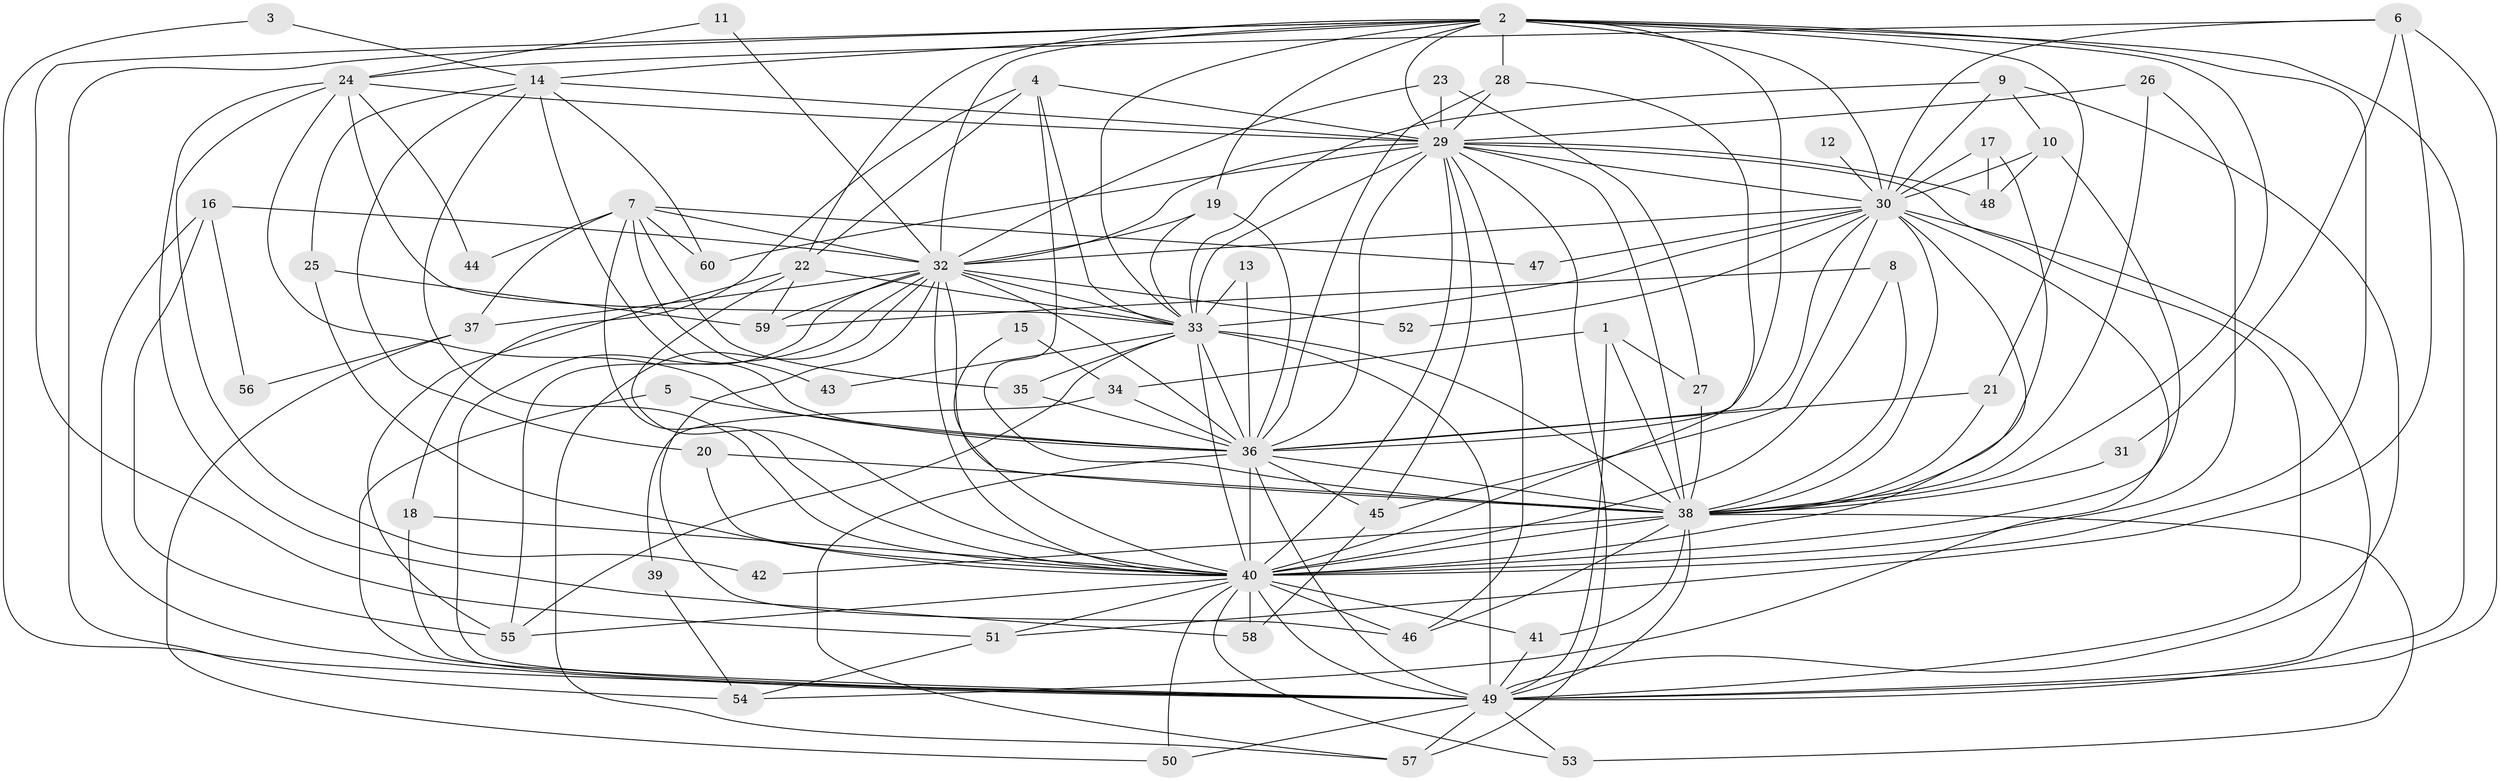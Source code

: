 // original degree distribution, {26: 0.008333333333333333, 20: 0.008333333333333333, 22: 0.016666666666666666, 21: 0.008333333333333333, 25: 0.016666666666666666, 24: 0.016666666666666666, 17: 0.008333333333333333, 8: 0.016666666666666666, 7: 0.008333333333333333, 4: 0.10833333333333334, 3: 0.20833333333333334, 2: 0.5416666666666666, 5: 0.025, 9: 0.008333333333333333}
// Generated by graph-tools (version 1.1) at 2025/01/03/09/25 03:01:26]
// undirected, 60 vertices, 174 edges
graph export_dot {
graph [start="1"]
  node [color=gray90,style=filled];
  1;
  2;
  3;
  4;
  5;
  6;
  7;
  8;
  9;
  10;
  11;
  12;
  13;
  14;
  15;
  16;
  17;
  18;
  19;
  20;
  21;
  22;
  23;
  24;
  25;
  26;
  27;
  28;
  29;
  30;
  31;
  32;
  33;
  34;
  35;
  36;
  37;
  38;
  39;
  40;
  41;
  42;
  43;
  44;
  45;
  46;
  47;
  48;
  49;
  50;
  51;
  52;
  53;
  54;
  55;
  56;
  57;
  58;
  59;
  60;
  1 -- 27 [weight=1.0];
  1 -- 34 [weight=1.0];
  1 -- 38 [weight=1.0];
  1 -- 49 [weight=1.0];
  2 -- 14 [weight=1.0];
  2 -- 19 [weight=1.0];
  2 -- 21 [weight=1.0];
  2 -- 22 [weight=1.0];
  2 -- 28 [weight=1.0];
  2 -- 29 [weight=1.0];
  2 -- 30 [weight=1.0];
  2 -- 32 [weight=1.0];
  2 -- 33 [weight=1.0];
  2 -- 36 [weight=1.0];
  2 -- 38 [weight=1.0];
  2 -- 40 [weight=2.0];
  2 -- 49 [weight=2.0];
  2 -- 51 [weight=1.0];
  2 -- 54 [weight=1.0];
  3 -- 14 [weight=1.0];
  3 -- 49 [weight=1.0];
  4 -- 18 [weight=1.0];
  4 -- 22 [weight=1.0];
  4 -- 29 [weight=1.0];
  4 -- 33 [weight=1.0];
  4 -- 38 [weight=1.0];
  5 -- 36 [weight=1.0];
  5 -- 49 [weight=1.0];
  6 -- 24 [weight=1.0];
  6 -- 30 [weight=1.0];
  6 -- 31 [weight=1.0];
  6 -- 49 [weight=1.0];
  6 -- 51 [weight=1.0];
  7 -- 32 [weight=1.0];
  7 -- 35 [weight=1.0];
  7 -- 37 [weight=1.0];
  7 -- 40 [weight=2.0];
  7 -- 43 [weight=1.0];
  7 -- 44 [weight=1.0];
  7 -- 47 [weight=1.0];
  7 -- 60 [weight=1.0];
  8 -- 38 [weight=1.0];
  8 -- 40 [weight=1.0];
  8 -- 59 [weight=1.0];
  9 -- 10 [weight=1.0];
  9 -- 30 [weight=1.0];
  9 -- 33 [weight=1.0];
  9 -- 49 [weight=1.0];
  10 -- 30 [weight=1.0];
  10 -- 40 [weight=1.0];
  10 -- 48 [weight=1.0];
  11 -- 24 [weight=1.0];
  11 -- 32 [weight=1.0];
  12 -- 30 [weight=1.0];
  13 -- 33 [weight=1.0];
  13 -- 36 [weight=1.0];
  14 -- 20 [weight=1.0];
  14 -- 25 [weight=1.0];
  14 -- 29 [weight=1.0];
  14 -- 36 [weight=1.0];
  14 -- 40 [weight=1.0];
  14 -- 60 [weight=1.0];
  15 -- 34 [weight=1.0];
  15 -- 40 [weight=2.0];
  16 -- 32 [weight=1.0];
  16 -- 49 [weight=1.0];
  16 -- 55 [weight=1.0];
  16 -- 56 [weight=1.0];
  17 -- 30 [weight=1.0];
  17 -- 38 [weight=1.0];
  17 -- 48 [weight=1.0];
  18 -- 40 [weight=1.0];
  18 -- 49 [weight=1.0];
  19 -- 32 [weight=1.0];
  19 -- 33 [weight=1.0];
  19 -- 36 [weight=1.0];
  20 -- 38 [weight=1.0];
  20 -- 40 [weight=1.0];
  21 -- 36 [weight=1.0];
  21 -- 38 [weight=1.0];
  22 -- 33 [weight=2.0];
  22 -- 40 [weight=1.0];
  22 -- 55 [weight=1.0];
  22 -- 59 [weight=1.0];
  23 -- 27 [weight=1.0];
  23 -- 29 [weight=2.0];
  23 -- 32 [weight=1.0];
  24 -- 29 [weight=1.0];
  24 -- 33 [weight=1.0];
  24 -- 36 [weight=1.0];
  24 -- 42 [weight=1.0];
  24 -- 44 [weight=1.0];
  24 -- 58 [weight=1.0];
  25 -- 40 [weight=1.0];
  25 -- 59 [weight=1.0];
  26 -- 29 [weight=1.0];
  26 -- 38 [weight=1.0];
  26 -- 40 [weight=1.0];
  27 -- 38 [weight=1.0];
  28 -- 29 [weight=1.0];
  28 -- 36 [weight=1.0];
  28 -- 40 [weight=1.0];
  29 -- 30 [weight=1.0];
  29 -- 32 [weight=1.0];
  29 -- 33 [weight=1.0];
  29 -- 36 [weight=1.0];
  29 -- 38 [weight=1.0];
  29 -- 40 [weight=2.0];
  29 -- 45 [weight=1.0];
  29 -- 46 [weight=1.0];
  29 -- 48 [weight=1.0];
  29 -- 49 [weight=1.0];
  29 -- 57 [weight=1.0];
  29 -- 60 [weight=1.0];
  30 -- 32 [weight=1.0];
  30 -- 33 [weight=2.0];
  30 -- 36 [weight=1.0];
  30 -- 38 [weight=1.0];
  30 -- 40 [weight=3.0];
  30 -- 45 [weight=1.0];
  30 -- 47 [weight=1.0];
  30 -- 49 [weight=1.0];
  30 -- 52 [weight=1.0];
  30 -- 54 [weight=1.0];
  31 -- 38 [weight=1.0];
  32 -- 33 [weight=1.0];
  32 -- 36 [weight=2.0];
  32 -- 37 [weight=1.0];
  32 -- 38 [weight=1.0];
  32 -- 40 [weight=3.0];
  32 -- 46 [weight=1.0];
  32 -- 49 [weight=1.0];
  32 -- 52 [weight=1.0];
  32 -- 55 [weight=1.0];
  32 -- 57 [weight=1.0];
  32 -- 59 [weight=1.0];
  33 -- 35 [weight=1.0];
  33 -- 36 [weight=2.0];
  33 -- 38 [weight=2.0];
  33 -- 40 [weight=2.0];
  33 -- 43 [weight=1.0];
  33 -- 49 [weight=3.0];
  33 -- 55 [weight=1.0];
  34 -- 36 [weight=1.0];
  34 -- 39 [weight=1.0];
  35 -- 36 [weight=1.0];
  36 -- 38 [weight=1.0];
  36 -- 40 [weight=4.0];
  36 -- 45 [weight=1.0];
  36 -- 49 [weight=2.0];
  36 -- 57 [weight=1.0];
  37 -- 50 [weight=1.0];
  37 -- 56 [weight=1.0];
  38 -- 40 [weight=3.0];
  38 -- 41 [weight=1.0];
  38 -- 42 [weight=1.0];
  38 -- 46 [weight=1.0];
  38 -- 49 [weight=1.0];
  38 -- 53 [weight=2.0];
  39 -- 54 [weight=1.0];
  40 -- 41 [weight=1.0];
  40 -- 46 [weight=1.0];
  40 -- 49 [weight=3.0];
  40 -- 50 [weight=3.0];
  40 -- 51 [weight=1.0];
  40 -- 53 [weight=1.0];
  40 -- 55 [weight=1.0];
  40 -- 58 [weight=1.0];
  41 -- 49 [weight=1.0];
  45 -- 58 [weight=1.0];
  49 -- 50 [weight=1.0];
  49 -- 53 [weight=1.0];
  49 -- 57 [weight=1.0];
  51 -- 54 [weight=1.0];
}
